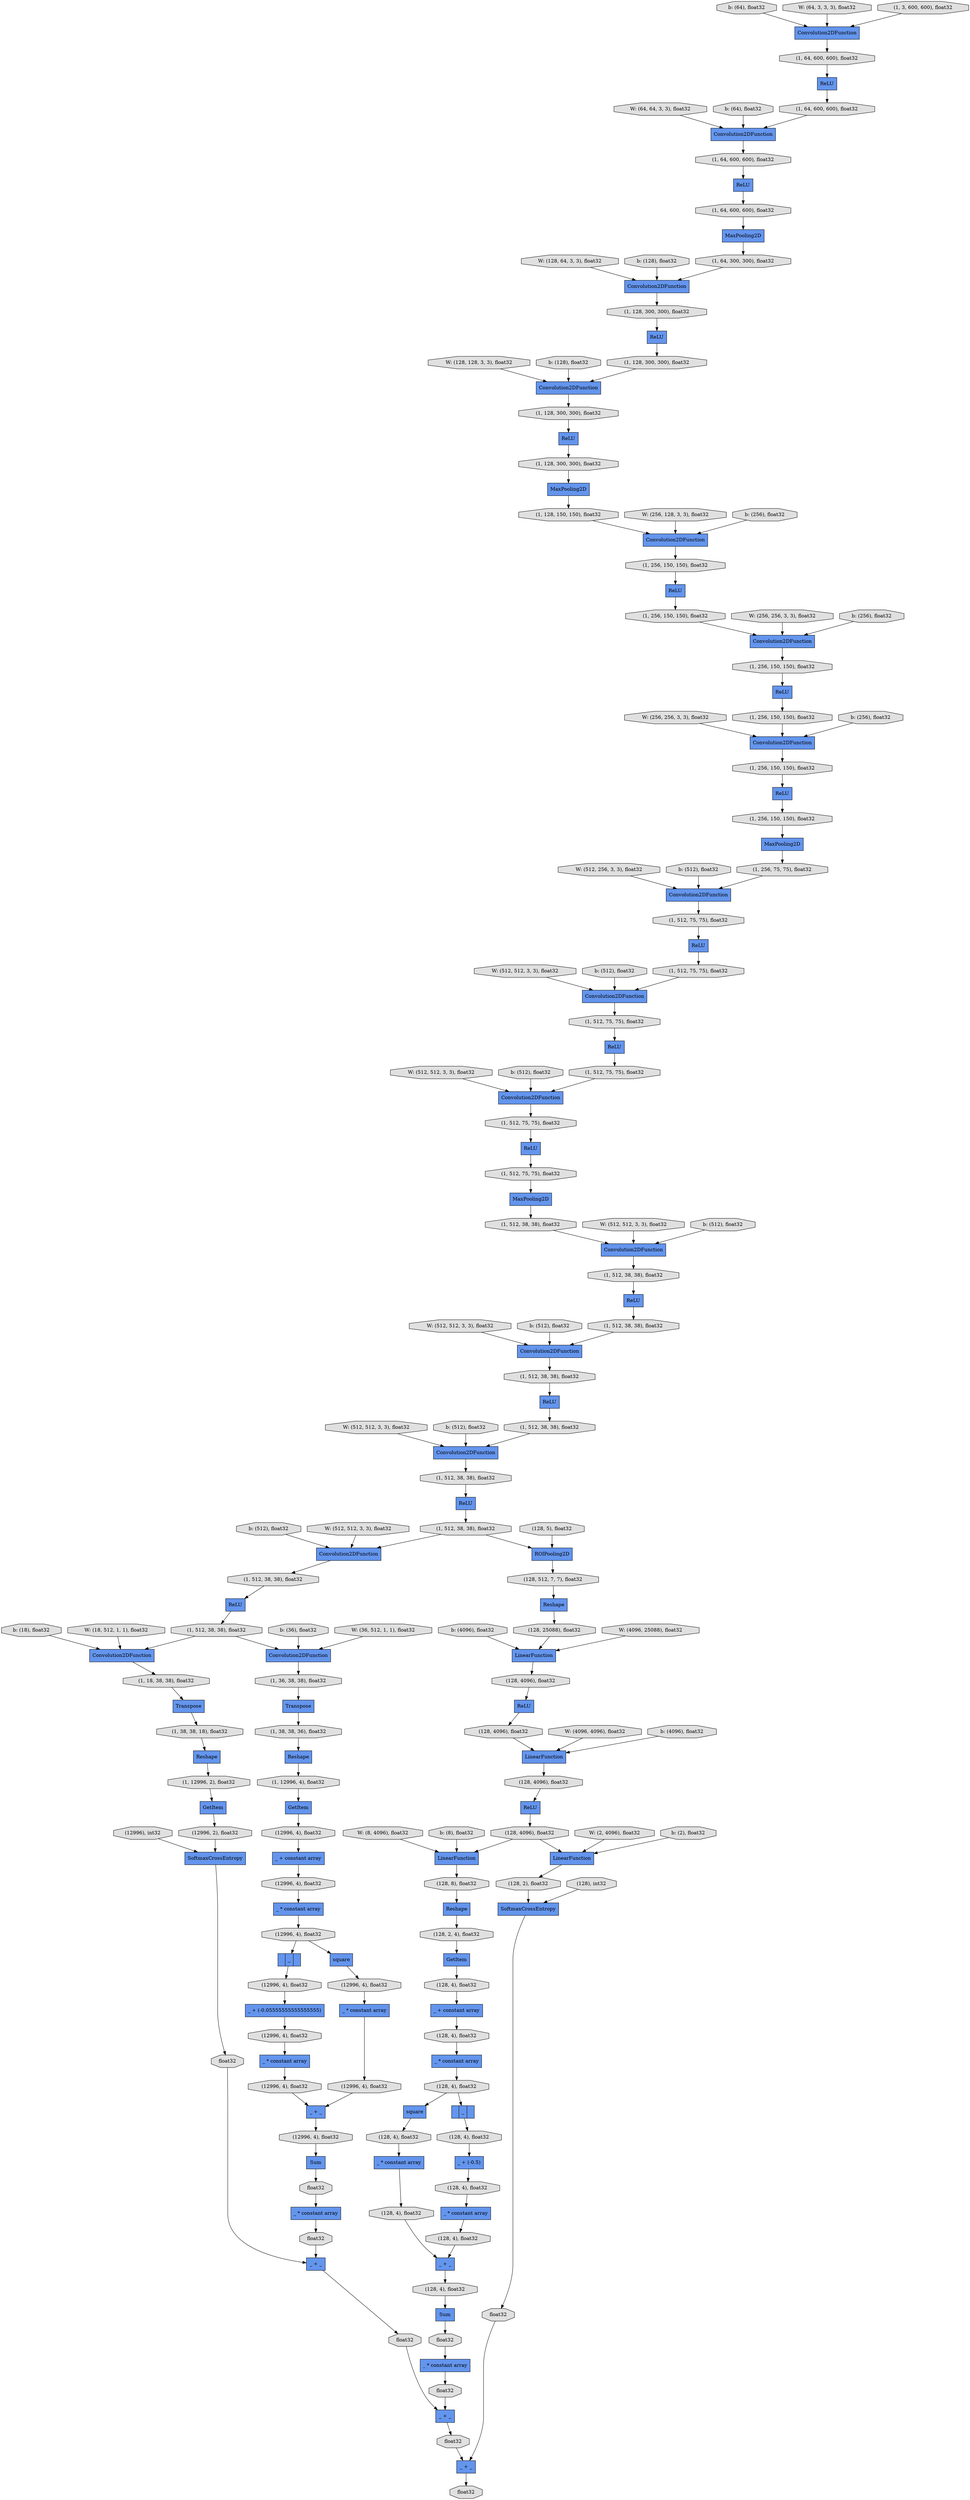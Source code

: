 digraph graphname{rankdir=TB;140249080783032 [fillcolor="#E0E0E0",style="filled",label="(128, 2, 4), float32",shape="octagon"];140249080807664 [fillcolor="#E0E0E0",style="filled",label="float32",shape="octagon"];140249080807832 [fillcolor="#E0E0E0",style="filled",label="float32",shape="octagon"];140249080783592 [fillcolor="#E0E0E0",style="filled",label="(128, 4), float32",shape="octagon"];140249080783816 [fillcolor="#6495ED",style="filled",label="_ + constant array",shape="record"];140249099371464 [fillcolor="#E0E0E0",style="filled",label="b: (64), float32",shape="octagon"];140249080783872 [fillcolor="#6495ED",style="filled",label="_ * constant array",shape="record"];140249081094096 [fillcolor="#6495ED",style="filled",label="ReLU",shape="record"];140249080783928 [fillcolor="#6495ED",style="filled",label="_ * constant array",shape="record"];140249080783984 [fillcolor="#6495ED",style="filled",label="|_|",shape="record"];140249080784040 [fillcolor="#E0E0E0",style="filled",label="(128, 4), float32",shape="octagon"];140249080784264 [fillcolor="#E0E0E0",style="filled",label="(128, 4), float32",shape="octagon"];140249080784432 [fillcolor="#E0E0E0",style="filled",label="(128, 4), float32",shape="octagon"];140249080784544 [fillcolor="#6495ED",style="filled",label="square",shape="record"];140249080784768 [fillcolor="#6495ED",style="filled",label="_ + (-0.5)",shape="record"];140249080610712 [fillcolor="#6495ED",style="filled",label="ReLU",shape="record"];140249080784880 [fillcolor="#6495ED",style="filled",label="_ * constant array",shape="record"];140249109137392 [fillcolor="#E0E0E0",style="filled",label="W: (64, 3, 3, 3), float32",shape="octagon"];140249080784992 [fillcolor="#E0E0E0",style="filled",label="(128, 4), float32",shape="octagon"];140249080785216 [fillcolor="#E0E0E0",style="filled",label="(128, 4), float32",shape="octagon"];140249080785384 [fillcolor="#6495ED",style="filled",label="_ + _",shape="record"];140249080785496 [fillcolor="#E0E0E0",style="filled",label="(128, 4), float32",shape="octagon"];140249080785552 [fillcolor="#6495ED",style="filled",label="_ * constant array",shape="record"];140249080785608 [fillcolor="#6495ED",style="filled",label="SoftmaxCrossEntropy",shape="record"];140249080627152 [fillcolor="#6495ED",style="filled",label="Reshape",shape="record"];140249080785720 [fillcolor="#6495ED",style="filled",label="Sum",shape="record"];140249080785776 [fillcolor="#E0E0E0",style="filled",label="(128, 4), float32",shape="octagon"];140249099488224 [fillcolor="#E0E0E0",style="filled",label="W: (64, 64, 3, 3), float32",shape="octagon"];140249080785944 [fillcolor="#E0E0E0",style="filled",label="(128, 4), float32",shape="octagon"];140249080786056 [fillcolor="#E0E0E0",style="filled",label="float32",shape="octagon"];140249099488448 [fillcolor="#E0E0E0",style="filled",label="b: (64), float32",shape="octagon"];140249080786224 [fillcolor="#E0E0E0",style="filled",label="float32",shape="octagon"];140249080786280 [fillcolor="#6495ED",style="filled",label="_ + _",shape="record"];140249080786336 [fillcolor="#E0E0E0",style="filled",label="(128), int32",shape="octagon"];140249099488728 [fillcolor="#E0E0E0",style="filled",label="W: (128, 64, 3, 3), float32",shape="octagon"];140249099488952 [fillcolor="#E0E0E0",style="filled",label="b: (128), float32",shape="octagon"];140249080786728 [fillcolor="#E0E0E0",style="filled",label="float32",shape="octagon"];140249080786784 [fillcolor="#6495ED",style="filled",label="_ + _",shape="record"];140249080786840 [fillcolor="#6495ED",style="filled",label="_ + _",shape="record"];140249080786896 [fillcolor="#E0E0E0",style="filled",label="float32",shape="octagon"];140249099489232 [fillcolor="#E0E0E0",style="filled",label="W: (128, 128, 3, 3), float32",shape="octagon"];140249083637832 [fillcolor="#E0E0E0",style="filled",label="W: (4096, 4096), float32",shape="octagon"];140249080623176 [fillcolor="#E0E0E0",style="filled",label="(1, 512, 75, 75), float32",shape="octagon"];140249080606792 [fillcolor="#6495ED",style="filled",label="Convolution2DFunction",shape="record"];140249083621504 [fillcolor="#E0E0E0",style="filled",label="W: (512, 512, 3, 3), float32",shape="octagon"];140249080606904 [fillcolor="#E0E0E0",style="filled",label="(1, 128, 300, 300), float32",shape="octagon"];140249083597040 [fillcolor="#E0E0E0",style="filled",label="b: (128), float32",shape="octagon"];140249080623400 [fillcolor="#E0E0E0",style="filled",label="(1, 512, 38, 38), float32",shape="octagon"];140249080607016 [fillcolor="#6495ED",style="filled",label="MaxPooling2D",shape="record"];140249080623456 [fillcolor="#6495ED",style="filled",label="Convolution2DFunction",shape="record"];140249081090456 [fillcolor="#E0E0E0",style="filled",label="(1, 512, 38, 38), float32",shape="octagon"];140249080623512 [fillcolor="#6495ED",style="filled",label="Convolution2DFunction",shape="record"];140249080607128 [fillcolor="#E0E0E0",style="filled",label="(1, 128, 150, 150), float32",shape="octagon"];140249080738256 [fillcolor="#6495ED",style="filled",label="_ + constant array",shape="record"];140249083621840 [fillcolor="#E0E0E0",style="filled",label="b: (512), float32",shape="octagon"];140249080607184 [fillcolor="#6495ED",style="filled",label="Convolution2DFunction",shape="record"];140249083638280 [fillcolor="#E0E0E0",style="filled",label="b: (4096), float32",shape="octagon"];140249080607240 [fillcolor="#6495ED",style="filled",label="Convolution2DFunction",shape="record"];140249083597320 [fillcolor="#E0E0E0",style="filled",label="W: (256, 128, 3, 3), float32",shape="octagon"];140249080664696 [fillcolor="#E0E0E0",style="filled",label="(1, 12996, 2), float32",shape="octagon"];140249081090680 [fillcolor="#6495ED",style="filled",label="Convolution2DFunction",shape="record"];140249080623736 [fillcolor="#E0E0E0",style="filled",label="(1, 512, 38, 38), float32",shape="octagon"];140250565874296 [fillcolor="#6495ED",style="filled",label="Convolution2DFunction",shape="record"];140249080738480 [fillcolor="#6495ED",style="filled",label="_ * constant array",shape="record"];140249081090736 [fillcolor="#6495ED",style="filled",label="Convolution2DFunction",shape="record"];140249080738536 [fillcolor="#6495ED",style="filled",label="|_|",shape="record"];140249083638504 [fillcolor="#E0E0E0",style="filled",label="W: (8, 4096), float32",shape="octagon"];140249083622120 [fillcolor="#E0E0E0",style="filled",label="W: (512, 512, 3, 3), float32",shape="octagon"];140249080607464 [fillcolor="#E0E0E0",style="filled",label="(1, 256, 150, 150), float32",shape="octagon"];140249080738592 [fillcolor="#E0E0E0",style="filled",label="(12996, 4), float32",shape="octagon"];140249080623904 [fillcolor="#6495ED",style="filled",label="ReLU",shape="record"];140249083597544 [fillcolor="#E0E0E0",style="filled",label="b: (256), float32",shape="octagon"];140249083622232 [fillcolor="#E0E0E0",style="filled",label="W: (36, 512, 1, 1), float32",shape="octagon"];140249080607576 [fillcolor="#6495ED",style="filled",label="Convolution2DFunction",shape="record"];140249080624016 [fillcolor="#E0E0E0",style="filled",label="(1, 512, 38, 38), float32",shape="octagon"];140249080607632 [fillcolor="#6495ED",style="filled",label="ReLU",shape="record"];140249080738760 [fillcolor="#6495ED",style="filled",label="_ * constant array",shape="record"];140249080665032 [fillcolor="#E0E0E0",style="filled",label="(12996, 4), float32",shape="octagon"];140249081091016 [fillcolor="#6495ED",style="filled",label="Convolution2DFunction",shape="record"];140249080738816 [fillcolor="#E0E0E0",style="filled",label="(12996, 4), float32",shape="octagon"];140249080607744 [fillcolor="#E0E0E0",style="filled",label="(1, 256, 150, 150), float32",shape="octagon"];140249083597824 [fillcolor="#E0E0E0",style="filled",label="W: (256, 256, 3, 3), float32",shape="octagon"];140249083622456 [fillcolor="#E0E0E0",style="filled",label="b: (512), float32",shape="octagon"];140250565874744 [fillcolor="#6495ED",style="filled",label="Convolution2DFunction",shape="record"];140249081091072 [fillcolor="#6495ED",style="filled",label="Convolution2DFunction",shape="record"];140249081091184 [fillcolor="#6495ED",style="filled",label="ReLU",shape="record"];140249083638952 [fillcolor="#E0E0E0",style="filled",label="b: (8), float32",shape="octagon"];140249081091240 [fillcolor="#E0E0E0",style="filled",label="(1, 3, 600, 600), float32",shape="octagon"];140249080624352 [fillcolor="#E0E0E0",style="filled",label="(1, 512, 38, 38), float32",shape="octagon"];140249083598048 [fillcolor="#E0E0E0",style="filled",label="b: (256), float32",shape="octagon"];140249080624464 [fillcolor="#6495ED",style="filled",label="ReLU",shape="record"];140249080608080 [fillcolor="#E0E0E0",style="filled",label="(1, 256, 150, 150), float32",shape="octagon"];140249083639176 [fillcolor="#E0E0E0",style="filled",label="W: (2, 4096), float32",shape="octagon"];140249080624520 [fillcolor="#E0E0E0",style="filled",label="(1, 512, 38, 38), float32",shape="octagon"];140249080739264 [fillcolor="#E0E0E0",style="filled",label="(12996, 4), float32",shape="octagon"];140249080608192 [fillcolor="#6495ED",style="filled",label="ReLU",shape="record"];140249080665592 [fillcolor="#6495ED",style="filled",label="ROIPooling2D",shape="record"];140249083598328 [fillcolor="#E0E0E0",style="filled",label="W: (256, 256, 3, 3), float32",shape="octagon"];140249080739376 [fillcolor="#6495ED",style="filled",label="square",shape="record"];140249080608304 [fillcolor="#E0E0E0",style="filled",label="(1, 256, 150, 150), float32",shape="octagon"];140249083623016 [fillcolor="#E0E0E0",style="filled",label="b: (18), float32",shape="octagon"];140249080739488 [fillcolor="#6495ED",style="filled",label="_ + (-0.05555555555555555)",shape="record"];140249080665760 [fillcolor="#6495ED",style="filled",label="Reshape",shape="record"];140249080665816 [fillcolor="#E0E0E0",style="filled",label="(128, 5), float32",shape="octagon"];140249083598552 [fillcolor="#E0E0E0",style="filled",label="b: (256), float32",shape="octagon"];140249080739600 [fillcolor="#6495ED",style="filled",label="_ * constant array",shape="record"];140249083623184 [fillcolor="#E0E0E0",style="filled",label="W: (18, 512, 1, 1), float32",shape="octagon"];140249080624912 [fillcolor="#E0E0E0",style="filled",label="(1, 512, 38, 38), float32",shape="octagon"];140249083639624 [fillcolor="#E0E0E0",style="filled",label="b: (2), float32",shape="octagon"];140249083770696 [fillcolor="#6495ED",style="filled",label="ReLU",shape="record"];140249081091856 [fillcolor="#E0E0E0",style="filled",label="(1, 64, 600, 600), float32",shape="octagon"];140249080625024 [fillcolor="#6495ED",style="filled",label="ReLU",shape="record"];140249080608640 [fillcolor="#E0E0E0",style="filled",label="(1, 256, 150, 150), float32",shape="octagon"];140249080625080 [fillcolor="#E0E0E0",style="filled",label="(1, 512, 38, 38), float32",shape="octagon"];140249081092024 [fillcolor="#6495ED",style="filled",label="Convolution2DFunction",shape="record"];140249080739824 [fillcolor="#E0E0E0",style="filled",label="(12996, 4), float32",shape="octagon"];140249083598832 [fillcolor="#E0E0E0",style="filled",label="W: (512, 256, 3, 3), float32",shape="octagon"];140249080608752 [fillcolor="#6495ED",style="filled",label="ReLU",shape="record"];140249083623464 [fillcolor="#E0E0E0",style="filled",label="b: (512), float32",shape="octagon"];140249080666208 [fillcolor="#E0E0E0",style="filled",label="(128, 512, 7, 7), float32",shape="octagon"];140249080608864 [fillcolor="#E0E0E0",style="filled",label="(1, 256, 150, 150), float32",shape="octagon"];140249080740048 [fillcolor="#E0E0E0",style="filled",label="(12996, 4), float32",shape="octagon"];140249080625360 [fillcolor="#E0E0E0",style="filled",label="(1, 512, 38, 38), float32",shape="octagon"];140249083599056 [fillcolor="#E0E0E0",style="filled",label="b: (512), float32",shape="octagon"];140249080609032 [fillcolor="#E0E0E0",style="filled",label="(1, 256, 75, 75), float32",shape="octagon"];140249081092360 [fillcolor="#6495ED",style="filled",label="MaxPooling2D",shape="record"];140249081092304 [fillcolor="#E0E0E0",style="filled",label="(1, 64, 600, 600), float32",shape="octagon"];140249080740160 [fillcolor="#6495ED",style="filled",label="_ + _",shape="record"];140249080625472 [fillcolor="#E0E0E0",style="filled",label="(1, 38, 38, 36), float32",shape="octagon"];140249080666432 [fillcolor="#6495ED",style="filled",label="ReLU",shape="record"];140249080740216 [fillcolor="#E0E0E0",style="filled",label="(12996, 4), float32",shape="octagon"];140249080609088 [fillcolor="#6495ED",style="filled",label="Convolution2DFunction",shape="record"];140249080740272 [fillcolor="#6495ED",style="filled",label="_ * constant array",shape="record"];140249080625584 [fillcolor="#E0E0E0",style="filled",label="(1, 38, 38, 18), float32",shape="octagon"];140249080666544 [fillcolor="#E0E0E0",style="filled",label="(128, 25088), float32",shape="octagon"];140249080740328 [fillcolor="#6495ED",style="filled",label="SoftmaxCrossEntropy",shape="record"];140249080666600 [fillcolor="#6495ED",style="filled",label="LinearFunction",shape="record"];140249080609200 [fillcolor="#6495ED",style="filled",label="Convolution2DFunction",shape="record"];140249083599336 [fillcolor="#E0E0E0",style="filled",label="W: (512, 512, 3, 3), float32",shape="octagon"];140249081092584 [fillcolor="#E0E0E0",style="filled",label="(1, 64, 600, 600), float32",shape="octagon"];140249080740440 [fillcolor="#6495ED",style="filled",label="Sum",shape="record"];140249081092696 [fillcolor="#6495ED",style="filled",label="ReLU",shape="record"];140249080740496 [fillcolor="#E0E0E0",style="filled",label="(12996, 4), float32",shape="octagon"];140249080666768 [fillcolor="#6495ED",style="filled",label="LinearFunction",shape="record"];140249080625808 [fillcolor="#E0E0E0",style="filled",label="(1, 36, 38, 38), float32",shape="octagon"];140249080666824 [fillcolor="#E0E0E0",style="filled",label="(128, 4096), float32",shape="octagon"];140249083624136 [fillcolor="#E0E0E0",style="filled",label="W: (512, 512, 3, 3), float32",shape="octagon"];140249083599560 [fillcolor="#E0E0E0",style="filled",label="b: (512), float32",shape="octagon"];140249080609424 [fillcolor="#E0E0E0",style="filled",label="(1, 512, 75, 75), float32",shape="octagon"];140249080625920 [fillcolor="#6495ED",style="filled",label="Transpose",shape="record"];140249080609536 [fillcolor="#6495ED",style="filled",label="Convolution2DFunction",shape="record"];140249081092808 [fillcolor="#E0E0E0",style="filled",label="(1, 64, 600, 600), float32",shape="octagon"];140249080740664 [fillcolor="#E0E0E0",style="filled",label="(12996, 4), float32",shape="octagon"];140249080625976 [fillcolor="#6495ED",style="filled",label="Reshape",shape="record"];140249080609592 [fillcolor="#6495ED",style="filled",label="ReLU",shape="record"];140249080667048 [fillcolor="#E0E0E0",style="filled",label="(128, 4096), float32",shape="octagon"];140249080609704 [fillcolor="#E0E0E0",style="filled",label="(1, 512, 75, 75), float32",shape="octagon"];140249080740832 [fillcolor="#E0E0E0",style="filled",label="float32",shape="octagon"];140249083599840 [fillcolor="#E0E0E0",style="filled",label="W: (512, 512, 3, 3), float32",shape="octagon"];140249080740888 [fillcolor="#6495ED",style="filled",label="Reshape",shape="record"];140249080667160 [fillcolor="#6495ED",style="filled",label="ReLU",shape="record"];140249083624472 [fillcolor="#E0E0E0",style="filled",label="b: (36), float32",shape="octagon"];140249080609816 [fillcolor="#6495ED",style="filled",label="MaxPooling2D",shape="record"];140249080667216 [fillcolor="#6495ED",style="filled",label="LinearFunction",shape="record"];140249081093200 [fillcolor="#E0E0E0",style="filled",label="(1, 64, 300, 300), float32",shape="octagon"];140249080667272 [fillcolor="#E0E0E0",style="filled",label="(128, 4096), float32",shape="octagon"];140249080626368 [fillcolor="#E0E0E0",style="filled",label="(1, 12996, 4), float32",shape="octagon"];140249083600064 [fillcolor="#E0E0E0",style="filled",label="b: (512), float32",shape="octagon"];140249080741112 [fillcolor="#E0E0E0",style="filled",label="float32",shape="octagon"];140249080626424 [fillcolor="#6495ED",style="filled",label="GetItem",shape="record"];140249080610040 [fillcolor="#E0E0E0",style="filled",label="(1, 512, 75, 75), float32",shape="octagon"];140249081093368 [fillcolor="#E0E0E0",style="filled",label="(1, 128, 300, 300), float32",shape="octagon"];140249080741168 [fillcolor="#E0E0E0",style="filled",label="(12996), int32",shape="octagon"];140249083624808 [fillcolor="#E0E0E0",style="filled",label="W: (4096, 25088), float32",shape="octagon"];140249080610152 [fillcolor="#6495ED",style="filled",label="ReLU",shape="record"];140249080626592 [fillcolor="#E0E0E0",style="filled",label="(1, 18, 38, 38), float32",shape="octagon"];140249080610208 [fillcolor="#E0E0E0",style="filled",label="(1, 512, 75, 75), float32",shape="octagon"];140249081093536 [fillcolor="#6495ED",style="filled",label="ReLU",shape="record"];140249080667608 [fillcolor="#E0E0E0",style="filled",label="(128, 4096), float32",shape="octagon"];140249083600344 [fillcolor="#E0E0E0",style="filled",label="W: (512, 512, 3, 3), float32",shape="octagon"];140249081093592 [fillcolor="#6495ED",style="filled",label="MaxPooling2D",shape="record"];140249080626704 [fillcolor="#6495ED",style="filled",label="Transpose",shape="record"];140249080741448 [fillcolor="#6495ED",style="filled",label="GetItem",shape="record"];140249080667720 [fillcolor="#6495ED",style="filled",label="LinearFunction",shape="record"];140249081093704 [fillcolor="#E0E0E0",style="filled",label="(1, 128, 300, 300), float32",shape="octagon"];140249080626816 [fillcolor="#6495ED",style="filled",label="GetItem",shape="record"];140249080667832 [fillcolor="#E0E0E0",style="filled",label="(128, 8), float32",shape="octagon"];140249080626928 [fillcolor="#E0E0E0",style="filled",label="(12996, 2), float32",shape="octagon"];140249083625256 [fillcolor="#E0E0E0",style="filled",label="b: (4096), float32",shape="octagon"];140249083600680 [fillcolor="#E0E0E0",style="filled",label="b: (512), float32",shape="octagon"];140249080610600 [fillcolor="#E0E0E0",style="filled",label="(1, 512, 75, 75), float32",shape="octagon"];140249081093984 [fillcolor="#E0E0E0",style="filled",label="(1, 128, 300, 300), float32",shape="octagon"];140249080741784 [fillcolor="#E0E0E0",style="filled",label="float32",shape="octagon"];140249080668112 [fillcolor="#E0E0E0",style="filled",label="(128, 2), float32",shape="octagon"];140249080785384 -> 140249080785944;140249080738256 -> 140249080738592;140249080664696 -> 140249080626424;140249080610712 -> 140249080623176;140250565874296 -> 140249081093368;140249080608304 -> 140249080607240;140249083622120 -> 140249080623512;140249080784992 -> 140249080784880;140249081091072 -> 140249081091856;140249080607576 -> 140249080609424;140249081090456 -> 140249083770696;140249080625920 -> 140249080625472;140249080626424 -> 140249080626928;140249081090680 -> 140249080625808;140249080667720 -> 140249080668112;140249080610208 -> 140249080609200;140249099488448 -> 140249081092024;140249081091856 -> 140249081091184;140249080665032 -> 140249080738256;140249080783816 -> 140249080784040;140249080783872 -> 140249080784264;140249080784768 -> 140249080785496;140249080606792 -> 140249080607464;140249081091184 -> 140249081092304;140249080607016 -> 140249080609032;140249080739600 -> 140249080740048;140249080740048 -> 140249080740160;140249083598552 -> 140249080607240;140249083624808 -> 140249080666600;140249080741112 -> 140249080786280;140249080666824 -> 140249080666432;140249083599560 -> 140249080609088;140249083623464 -> 140249081091016;140249083597824 -> 140249080607184;140249081092304 -> 140249081092024;140249081092024 -> 140249081092584;140249109137392 -> 140249081091072;140249080740440 -> 140249080740832;140249080784432 -> 140249080784768;140249080666768 -> 140249080667272;140249080784544 -> 140249080784992;140249080625024 -> 140249080625080;140249080624912 -> 140249080625024;140249080740216 -> 140249080740272;140249080667608 -> 140249080667720;140249083637832 -> 140249080666768;140249083638504 -> 140249080667216;140249083597040 -> 140250565874744;140249080626928 -> 140249080740328;140249080607184 -> 140249080608080;140249080739824 -> 140249080739600;140249080623400 -> 140249080609536;140249080665760 -> 140249080666544;140249080667160 -> 140249080667608;140249081091016 -> 140249081090456;140249081093368 -> 140249081093536;140249099488224 -> 140249081092024;140249080786728 -> 140249080786840;140249080610600 -> 140249080610712;140249080607240 -> 140249080608640;140249080786784 -> 140249080807664;140249080738480 -> 140249080738816;140249080668112 -> 140249080785608;140249081090736 -> 140249080626592;140249081093536 -> 140249081093704;140249080786224 -> 140249080786784;140249081092808 -> 140249081092360;140249083638280 -> 140249080666768;140249080784040 -> 140249080783872;140249080609088 -> 140249080610040;140249081091240 -> 140249081091072;140249083599056 -> 140249080607576;140249080625584 -> 140249080627152;140249083599840 -> 140249080609200;140249080785776 -> 140249080785384;140249080665592 -> 140249080666208;140249080608864 -> 140249080607016;140249083600064 -> 140249080609200;140250565874744 -> 140249081093984;140249083599336 -> 140249080609088;140249080666208 -> 140249080665760;140249080625808 -> 140249080625920;140249099371464 -> 140249081091072;140249080740888 -> 140249080783032;140249080624016 -> 140249080623456;140249080786336 -> 140249080785608;140249080609536 -> 140249080623736;140249080625360 -> 140249081090736;140249080785720 -> 140249080786056;140249080608640 -> 140249080608752;140249080608752 -> 140249080608864;140249080740496 -> 140249080740160;140249080807664 -> 140249080786840;140249080784264 -> 140249080783984;140249083621504 -> 140249080623456;140249080740664 -> 140249080740440;140249080786280 -> 140249080786896;140249080740160 -> 140249080740664;140249080625472 -> 140249080625976;140249080625080 -> 140249080665592;140249083622232 -> 140249081090680;140249080609424 -> 140249080609592;140249080623512 -> 140249080624912;140249080609200 -> 140249080610600;140249080610152 -> 140249080610208;140249080609592 -> 140249080609704;140249080608080 -> 140249080608192;140249080667048 -> 140249080666768;140249081093200 -> 140250565874296;140249080785608 -> 140249080786728;140249080607632 -> 140249080607744;140249081093592 -> 140249080607128;140249080607744 -> 140249080607184;140249080784264 -> 140249080784544;140249080738536 -> 140249080739264;140249080783032 -> 140249080741448;140249080623904 -> 140249080624016;140249080607128 -> 140249080606792;140249080667272 -> 140249080667160;140249080738816 -> 140249080738536;140249083597544 -> 140249080606792;140249080785216 -> 140249080785384;140249080608192 -> 140249080608304;140249080606904 -> 140249081093592;140249080624520 -> 140249080623512;140249083621840 -> 140249080623456;140249080609816 -> 140249080623400;140249081094096 -> 140249080606904;140249080739488 -> 140249080740216;140249083624136 -> 140249081091016;140249080625080 -> 140249081091016;140249080741168 -> 140249080740328;140249080785496 -> 140249080785552;140249080666432 -> 140249080667048;140249080627152 -> 140249080664696;140249080610040 -> 140249080610152;140249080609704 -> 140249080609088;140249080626704 -> 140249080625584;140249080741448 -> 140249080783592;140249080625360 -> 140249081090680;140249080625976 -> 140249080626368;140249080783928 -> 140249080786224;140249083597320 -> 140249080606792;140249083598832 -> 140249080607576;140249080783984 -> 140249080784432;140249083638952 -> 140249080667216;140249081092696 -> 140249081092808;140249080785552 -> 140249080785776;140249080739376 -> 140249080739824;140249080785944 -> 140249080785720;140249080609032 -> 140249080607576;140249080666544 -> 140249080666600;140249080740328 -> 140249080741784;140249080738816 -> 140249080739376;140249083625256 -> 140249080666600;140249080667608 -> 140249080667216;140249080624464 -> 140249080624520;140249083600344 -> 140249080609536;140249080783592 -> 140249080783816;140249080623736 -> 140249080623904;140249081093704 -> 140250565874744;140249083624472 -> 140249081090680;140249081092584 -> 140249081092696;140249080665816 -> 140249080665592;140249083598048 -> 140249080607184;140249080626368 -> 140249080626816;140249083770696 -> 140249080625360;140249099488952 -> 140250565874296;140249081092360 -> 140249081093200;140249080667216 -> 140249080667832;140249080739264 -> 140249080739488;140249080607464 -> 140249080607632;140249083623184 -> 140249081090736;140249080786840 -> 140249080807832;140249083600680 -> 140249080609536;140249080740272 -> 140249080740496;140249080738592 -> 140249080738480;140249083639624 -> 140249080667720;140249083622456 -> 140249080623512;140249080626592 -> 140249080626704;140249083623016 -> 140249081090736;140249080738760 -> 140249080741112;140249080667832 -> 140249080740888;140249081093984 -> 140249081094096;140249080626816 -> 140249080665032;140249080784880 -> 140249080785216;140249099489232 -> 140250565874744;140249080741784 -> 140249080786280;140249083598328 -> 140249080607240;140249080666600 -> 140249080666824;140249080786056 -> 140249080783928;140249099488728 -> 140250565874296;140249083639176 -> 140249080667720;140249080786896 -> 140249080786784;140249080740832 -> 140249080738760;140249080623456 -> 140249080624352;140249080624352 -> 140249080624464;140249080623176 -> 140249080609816;}